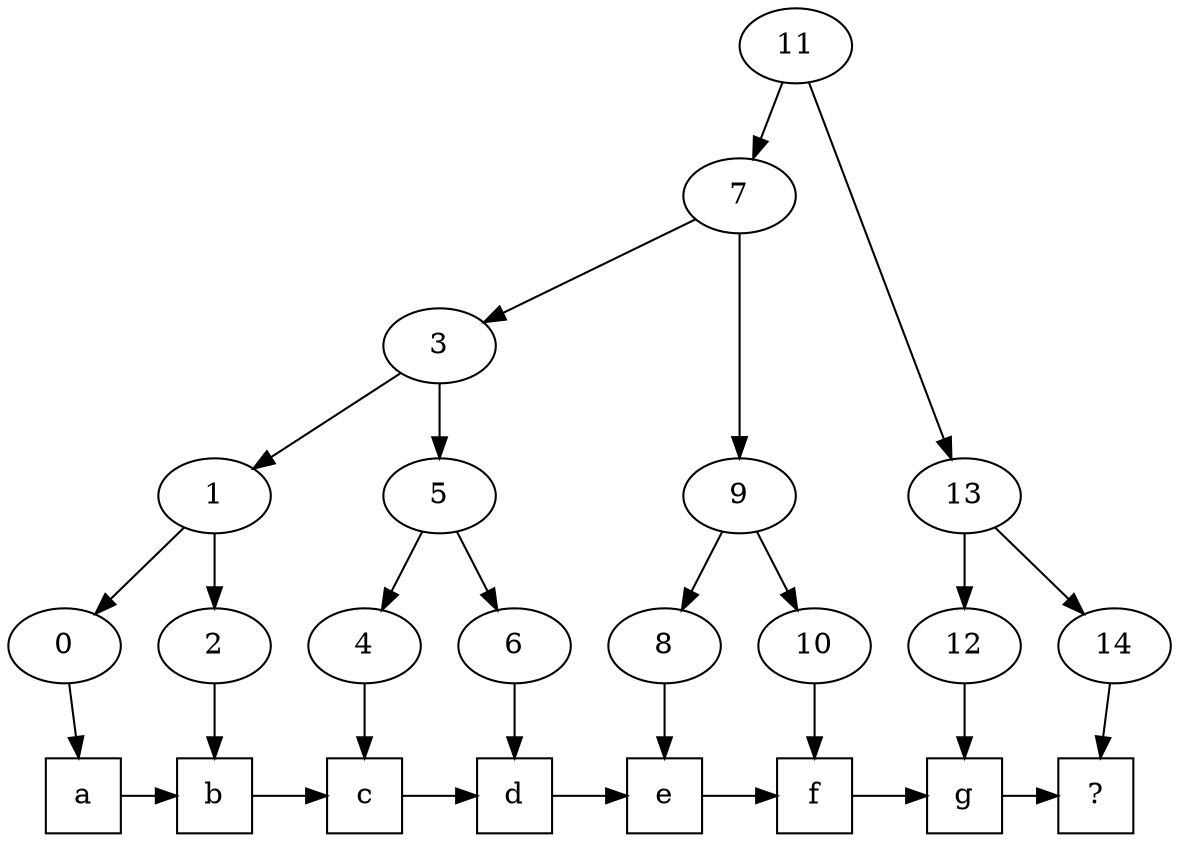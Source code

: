 digraph {
  subgraph data {
    node[shape=square];
    rank=same;
    // Data Order
    a -> b -> c -> d -> e -> f -> g -> "?";
  }

  subgraph index {
    // Index Tree
    11 -> {7, 13};
    13 -> {12, 14};
    7 -> {3, 9};
    9 -> {8, 10}
    3 -> {1, 5};
    1 -> {0, 2};
    5 -> {4, 6};

    // Index-to-Data
    0 -> a;
    2 -> b;
    4 -> c;
    6 -> d;
    8 -> e;
    10 -> f;
    12 -> g;
    14 -> "?";
  }
}
